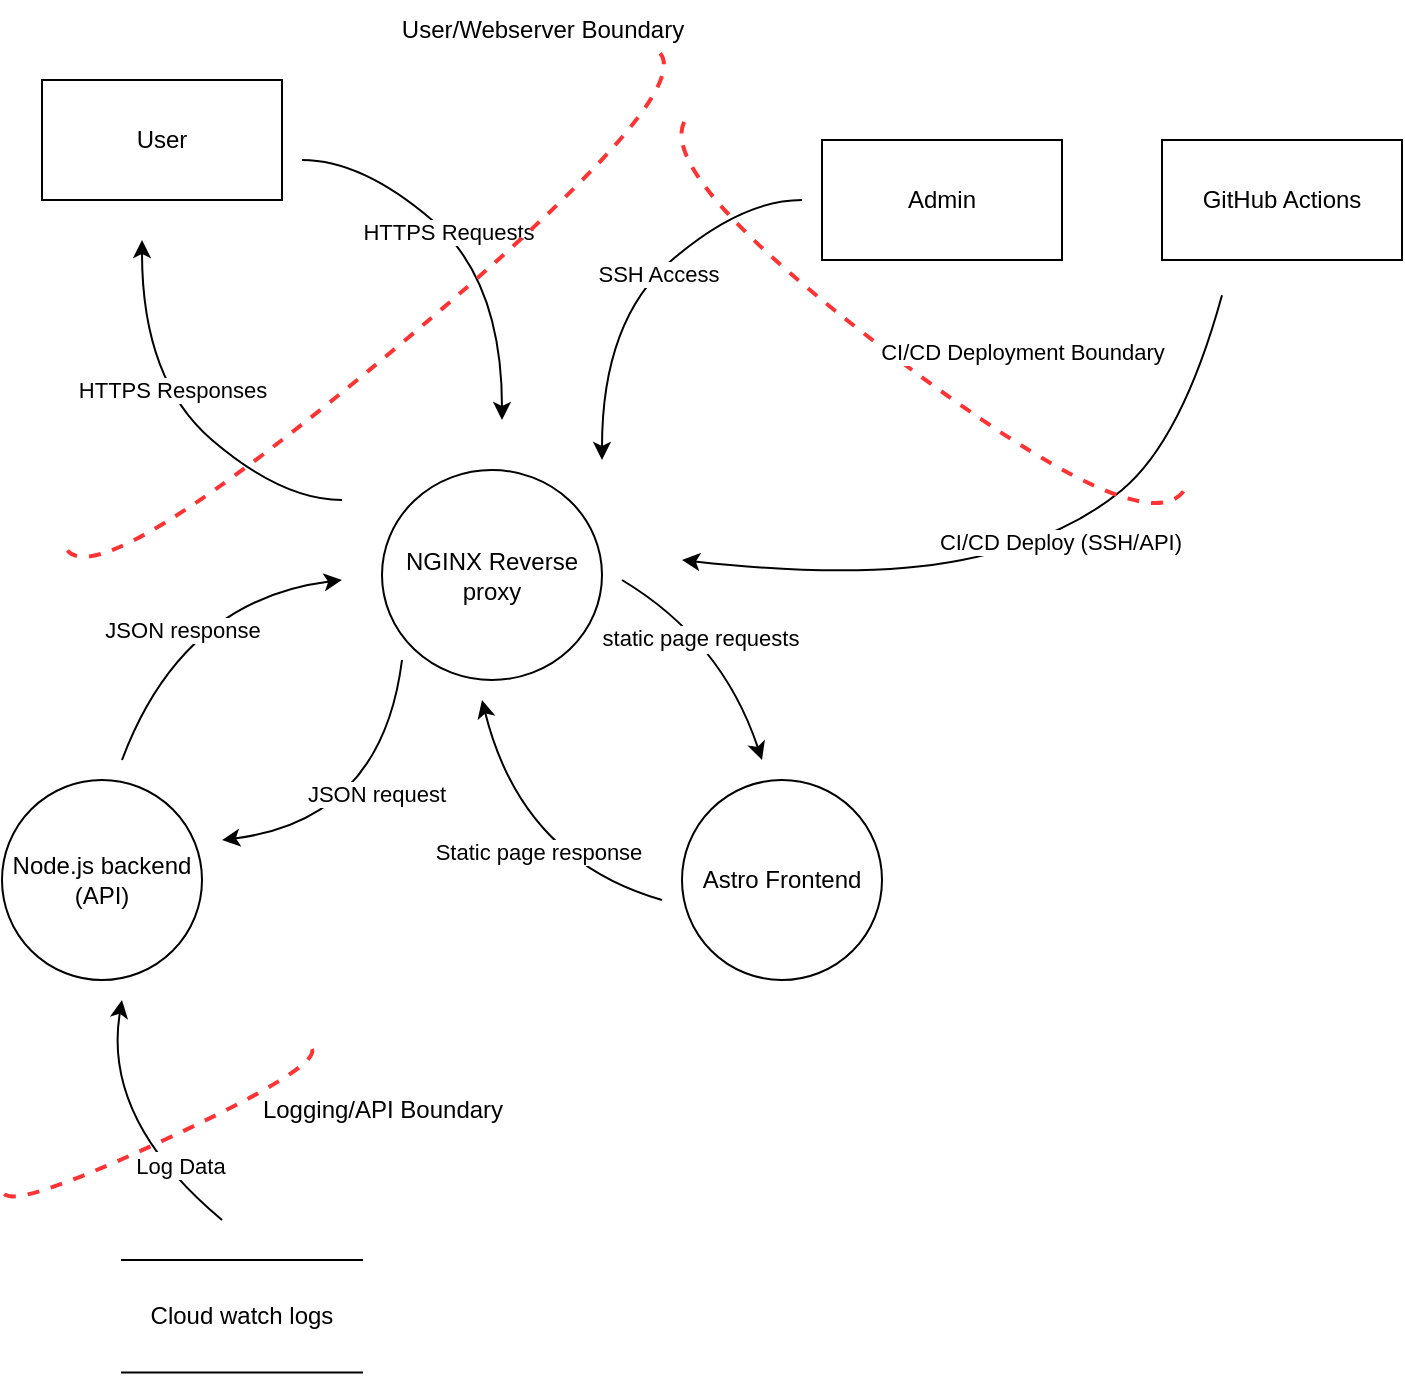 <mxfile version="27.0.9">
  <diagram name="Page-1" id="qRoi3cw6eiTXQ5P_kXwH">
    <mxGraphModel dx="1152" dy="762" grid="1" gridSize="10" guides="1" tooltips="1" connect="1" arrows="0" fold="1" page="1" pageScale="1" pageWidth="850" pageHeight="1100" math="0" shadow="0">
      <root>
        <mxCell id="0" />
        <mxCell id="1" parent="0" />
        <mxCell id="7-FTq5gyC_4BrzULD2Po-1" value="User" style="rounded=0;whiteSpace=wrap;html=1;" vertex="1" parent="1">
          <mxGeometry x="30" y="110" width="120" height="60" as="geometry" />
        </mxCell>
        <mxCell id="7-FTq5gyC_4BrzULD2Po-2" value="Admin" style="rounded=0;whiteSpace=wrap;html=1;" vertex="1" parent="1">
          <mxGeometry x="420" y="140" width="120" height="60" as="geometry" />
        </mxCell>
        <mxCell id="7-FTq5gyC_4BrzULD2Po-4" value="GitHub Actions" style="rounded=0;whiteSpace=wrap;html=1;" vertex="1" parent="1">
          <mxGeometry x="590" y="140" width="120" height="60" as="geometry" />
        </mxCell>
        <mxCell id="7-FTq5gyC_4BrzULD2Po-5" value="NGINX Reverse proxy" style="shape=ellipse;html=1;dashed=0;whiteSpace=wrap;perimeter=ellipsePerimeter;" vertex="1" parent="1">
          <mxGeometry x="200" y="305" width="110" height="105" as="geometry" />
        </mxCell>
        <mxCell id="7-FTq5gyC_4BrzULD2Po-7" value="Astro Frontend" style="shape=ellipse;html=1;dashed=0;whiteSpace=wrap;perimeter=ellipsePerimeter;" vertex="1" parent="1">
          <mxGeometry x="350" y="460" width="100" height="100" as="geometry" />
        </mxCell>
        <mxCell id="7-FTq5gyC_4BrzULD2Po-8" value="Node.js backend (API)" style="shape=ellipse;html=1;dashed=0;whiteSpace=wrap;perimeter=ellipsePerimeter;" vertex="1" parent="1">
          <mxGeometry x="10" y="460" width="100" height="100" as="geometry" />
        </mxCell>
        <mxCell id="7-FTq5gyC_4BrzULD2Po-13" value="" style="curved=1;endArrow=classic;html=1;rounded=0;" edge="1" parent="1">
          <mxGeometry width="50" height="50" relative="1" as="geometry">
            <mxPoint x="160" y="150" as="sourcePoint" />
            <mxPoint x="260" y="280" as="targetPoint" />
            <Array as="points">
              <mxPoint x="190" y="150" />
              <mxPoint x="260" y="210" />
            </Array>
          </mxGeometry>
        </mxCell>
        <mxCell id="7-FTq5gyC_4BrzULD2Po-15" value="HTTPS Requests" style="edgeLabel;html=1;align=center;verticalAlign=middle;resizable=0;points=[];" vertex="1" connectable="0" parent="7-FTq5gyC_4BrzULD2Po-13">
          <mxGeometry x="-0.105" y="1" relative="1" as="geometry">
            <mxPoint as="offset" />
          </mxGeometry>
        </mxCell>
        <mxCell id="7-FTq5gyC_4BrzULD2Po-14" value="" style="curved=1;endArrow=classic;html=1;rounded=0;" edge="1" parent="1">
          <mxGeometry width="50" height="50" relative="1" as="geometry">
            <mxPoint x="180" y="320" as="sourcePoint" />
            <mxPoint x="80" y="190" as="targetPoint" />
            <Array as="points">
              <mxPoint x="150" y="320" />
              <mxPoint x="80" y="260" />
            </Array>
          </mxGeometry>
        </mxCell>
        <mxCell id="7-FTq5gyC_4BrzULD2Po-16" value="HTTPS Responses" style="edgeLabel;html=1;align=center;verticalAlign=middle;resizable=0;points=[];" vertex="1" connectable="0" parent="7-FTq5gyC_4BrzULD2Po-14">
          <mxGeometry x="0.12" y="-6" relative="1" as="geometry">
            <mxPoint as="offset" />
          </mxGeometry>
        </mxCell>
        <mxCell id="7-FTq5gyC_4BrzULD2Po-17" value="" style="curved=1;endArrow=classic;html=1;rounded=0;" edge="1" parent="1">
          <mxGeometry width="50" height="50" relative="1" as="geometry">
            <mxPoint x="320" y="360" as="sourcePoint" />
            <mxPoint x="390" y="450" as="targetPoint" />
            <Array as="points">
              <mxPoint x="370" y="390" />
            </Array>
          </mxGeometry>
        </mxCell>
        <mxCell id="7-FTq5gyC_4BrzULD2Po-19" value="Text" style="edgeLabel;html=1;align=center;verticalAlign=middle;resizable=0;points=[];" vertex="1" connectable="0" parent="7-FTq5gyC_4BrzULD2Po-17">
          <mxGeometry x="-0.149" y="-5" relative="1" as="geometry">
            <mxPoint y="-1" as="offset" />
          </mxGeometry>
        </mxCell>
        <mxCell id="7-FTq5gyC_4BrzULD2Po-22" value="static page requests" style="edgeLabel;html=1;align=center;verticalAlign=middle;resizable=0;points=[];" vertex="1" connectable="0" parent="7-FTq5gyC_4BrzULD2Po-17">
          <mxGeometry x="-0.206" y="-5" relative="1" as="geometry">
            <mxPoint as="offset" />
          </mxGeometry>
        </mxCell>
        <mxCell id="7-FTq5gyC_4BrzULD2Po-20" value="" style="curved=1;endArrow=classic;html=1;rounded=0;" edge="1" parent="1">
          <mxGeometry width="50" height="50" relative="1" as="geometry">
            <mxPoint x="70" y="450" as="sourcePoint" />
            <mxPoint x="180" y="360" as="targetPoint" />
            <Array as="points">
              <mxPoint x="100" y="370" />
            </Array>
          </mxGeometry>
        </mxCell>
        <mxCell id="7-FTq5gyC_4BrzULD2Po-21" value="JSON response" style="edgeLabel;html=1;align=center;verticalAlign=middle;resizable=0;points=[];" vertex="1" connectable="0" parent="7-FTq5gyC_4BrzULD2Po-20">
          <mxGeometry x="-0.149" y="-5" relative="1" as="geometry">
            <mxPoint y="-1" as="offset" />
          </mxGeometry>
        </mxCell>
        <mxCell id="7-FTq5gyC_4BrzULD2Po-26" value="" style="curved=1;endArrow=classic;html=1;rounded=0;" edge="1" parent="1">
          <mxGeometry width="50" height="50" relative="1" as="geometry">
            <mxPoint x="340" y="520" as="sourcePoint" />
            <mxPoint x="250" y="420" as="targetPoint" />
            <Array as="points">
              <mxPoint x="270" y="500" />
            </Array>
          </mxGeometry>
        </mxCell>
        <mxCell id="7-FTq5gyC_4BrzULD2Po-27" value="Static page response" style="edgeLabel;html=1;align=center;verticalAlign=middle;resizable=0;points=[];" vertex="1" connectable="0" parent="7-FTq5gyC_4BrzULD2Po-26">
          <mxGeometry x="-0.149" y="-5" relative="1" as="geometry">
            <mxPoint y="-1" as="offset" />
          </mxGeometry>
        </mxCell>
        <mxCell id="7-FTq5gyC_4BrzULD2Po-29" value="" style="curved=1;endArrow=classic;html=1;rounded=0;" edge="1" parent="1">
          <mxGeometry width="50" height="50" relative="1" as="geometry">
            <mxPoint x="210" y="400" as="sourcePoint" />
            <mxPoint x="120" y="490" as="targetPoint" />
            <Array as="points">
              <mxPoint x="200" y="480" />
            </Array>
          </mxGeometry>
        </mxCell>
        <mxCell id="7-FTq5gyC_4BrzULD2Po-30" value="JSON request" style="edgeLabel;html=1;align=center;verticalAlign=middle;resizable=0;points=[];" vertex="1" connectable="0" parent="7-FTq5gyC_4BrzULD2Po-29">
          <mxGeometry x="-0.149" y="-5" relative="1" as="geometry">
            <mxPoint y="-1" as="offset" />
          </mxGeometry>
        </mxCell>
        <mxCell id="7-FTq5gyC_4BrzULD2Po-31" value="" style="shape=requiredInterface;html=1;verticalLabelPosition=bottom;dashed=1;strokeColor=#FF3333;strokeWidth=2;fillColor=none;fontColor=#FF3333;align=center;verticalAlign=top;labelPosition=center;direction=south;rotation=320;" vertex="1" parent="1">
          <mxGeometry x="6.43" y="217.66" width="386.86" height="27.99" as="geometry" />
        </mxCell>
        <mxCell id="7-FTq5gyC_4BrzULD2Po-32" value="User/Webserver Boundary" style="text;html=1;align=center;verticalAlign=middle;resizable=0;points=[];autosize=1;strokeColor=none;fillColor=none;" vertex="1" parent="1">
          <mxGeometry x="200" y="70" width="160" height="30" as="geometry" />
        </mxCell>
        <mxCell id="7-FTq5gyC_4BrzULD2Po-33" value="Cloud watch logs" style="html=1;dashed=0;whiteSpace=wrap;shape=partialRectangle;right=0;left=0;direction=west;" vertex="1" parent="1">
          <mxGeometry x="70" y="700" width="120" height="56.25" as="geometry" />
        </mxCell>
        <mxCell id="7-FTq5gyC_4BrzULD2Po-34" value="" style="curved=1;endArrow=classic;html=1;rounded=0;" edge="1" parent="1">
          <mxGeometry width="50" height="50" relative="1" as="geometry">
            <mxPoint x="120" y="680" as="sourcePoint" />
            <mxPoint x="70" y="570" as="targetPoint" />
            <Array as="points">
              <mxPoint x="60" y="630" />
            </Array>
          </mxGeometry>
        </mxCell>
        <mxCell id="7-FTq5gyC_4BrzULD2Po-36" value="Text" style="edgeLabel;html=1;align=center;verticalAlign=middle;resizable=0;points=[];" vertex="1" connectable="0" parent="7-FTq5gyC_4BrzULD2Po-34">
          <mxGeometry x="-0.478" y="-7" relative="1" as="geometry">
            <mxPoint as="offset" />
          </mxGeometry>
        </mxCell>
        <mxCell id="7-FTq5gyC_4BrzULD2Po-37" value="Log Data" style="edgeLabel;html=1;align=center;verticalAlign=middle;resizable=0;points=[];" vertex="1" connectable="0" parent="7-FTq5gyC_4BrzULD2Po-34">
          <mxGeometry x="-0.515" y="-7" relative="1" as="geometry">
            <mxPoint as="offset" />
          </mxGeometry>
        </mxCell>
        <mxCell id="7-FTq5gyC_4BrzULD2Po-38" value="" style="shape=requiredInterface;html=1;verticalLabelPosition=bottom;dashed=1;strokeColor=#FF3333;strokeWidth=2;fillColor=none;fontColor=#FF3333;align=center;verticalAlign=top;labelPosition=center;direction=south;rotation=335;" vertex="1" parent="1">
          <mxGeometry x="5" y="630" width="170" height="10" as="geometry" />
        </mxCell>
        <mxCell id="7-FTq5gyC_4BrzULD2Po-39" value="Logging/API Boundary" style="text;html=1;align=center;verticalAlign=middle;resizable=0;points=[];autosize=1;strokeColor=none;fillColor=none;" vertex="1" parent="1">
          <mxGeometry x="129.86" y="610" width="140" height="30" as="geometry" />
        </mxCell>
        <mxCell id="7-FTq5gyC_4BrzULD2Po-41" value="" style="curved=1;endArrow=classic;html=1;rounded=0;" edge="1" parent="1">
          <mxGeometry width="50" height="50" relative="1" as="geometry">
            <mxPoint x="410" y="170" as="sourcePoint" />
            <mxPoint x="310" y="300" as="targetPoint" />
            <Array as="points">
              <mxPoint x="380" y="170" />
              <mxPoint x="310" y="230" />
            </Array>
          </mxGeometry>
        </mxCell>
        <mxCell id="7-FTq5gyC_4BrzULD2Po-42" value="SSH Access" style="edgeLabel;html=1;align=center;verticalAlign=middle;resizable=0;points=[];" vertex="1" connectable="0" parent="7-FTq5gyC_4BrzULD2Po-41">
          <mxGeometry x="-0.105" y="1" relative="1" as="geometry">
            <mxPoint as="offset" />
          </mxGeometry>
        </mxCell>
        <mxCell id="7-FTq5gyC_4BrzULD2Po-43" value="" style="curved=1;endArrow=classic;html=1;rounded=0;" edge="1" parent="1">
          <mxGeometry width="50" height="50" relative="1" as="geometry">
            <mxPoint x="620" y="217.66" as="sourcePoint" />
            <mxPoint x="350" y="350" as="targetPoint" />
            <Array as="points">
              <mxPoint x="600" y="290" />
              <mxPoint x="540" y="340" />
              <mxPoint x="440" y="360" />
            </Array>
          </mxGeometry>
        </mxCell>
        <mxCell id="7-FTq5gyC_4BrzULD2Po-44" value="CI/CD Deploy (SSH/API)" style="edgeLabel;html=1;align=center;verticalAlign=middle;resizable=0;points=[];" vertex="1" connectable="0" parent="7-FTq5gyC_4BrzULD2Po-43">
          <mxGeometry x="-0.105" y="1" relative="1" as="geometry">
            <mxPoint as="offset" />
          </mxGeometry>
        </mxCell>
        <mxCell id="7-FTq5gyC_4BrzULD2Po-45" value="" style="shape=requiredInterface;html=1;verticalLabelPosition=bottom;dashed=1;strokeColor=#FF3333;strokeWidth=2;fillColor=none;fontColor=#FF3333;align=center;verticalAlign=top;labelPosition=center;direction=west;rotation=307;" vertex="1" parent="1">
          <mxGeometry x="450" y="80" width="33.27" height="310.84" as="geometry" />
        </mxCell>
        <mxCell id="7-FTq5gyC_4BrzULD2Po-46" value="&lt;div&gt;CI/CD Deployment Boundary&lt;/div&gt;" style="edgeLabel;html=1;align=center;verticalAlign=middle;resizable=0;points=[];" vertex="1" connectable="0" parent="1">
          <mxGeometry x="520" y="245.65" as="geometry" />
        </mxCell>
      </root>
    </mxGraphModel>
  </diagram>
</mxfile>
